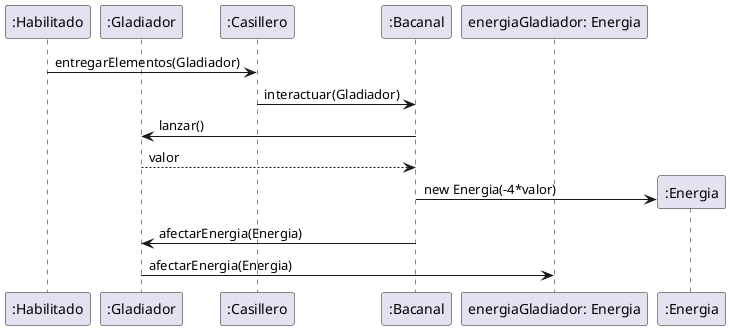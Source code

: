 @startuml GladiadorAsisteAUnBacanal

participant Habilitado as ":Habilitado"
participant Gladiador as ":Gladiador"

participant Casillero as ":Casillero"
participant Bacanal as ":Bacanal"

participant EnergiaG as "energiaGladiador: Energia"

Habilitado -> Casillero: entregarElementos(Gladiador)
Casillero -> Bacanal: interactuar(Gladiador)

Bacanal -> Gladiador: lanzar()
Gladiador --> Bacanal: valor

create Energia as ":Energia"
Bacanal -> Energia: new Energia(-4*valor)

Bacanal -> Gladiador: afectarEnergia(Energia)
Gladiador -> EnergiaG: afectarEnergia(Energia)

@enduml